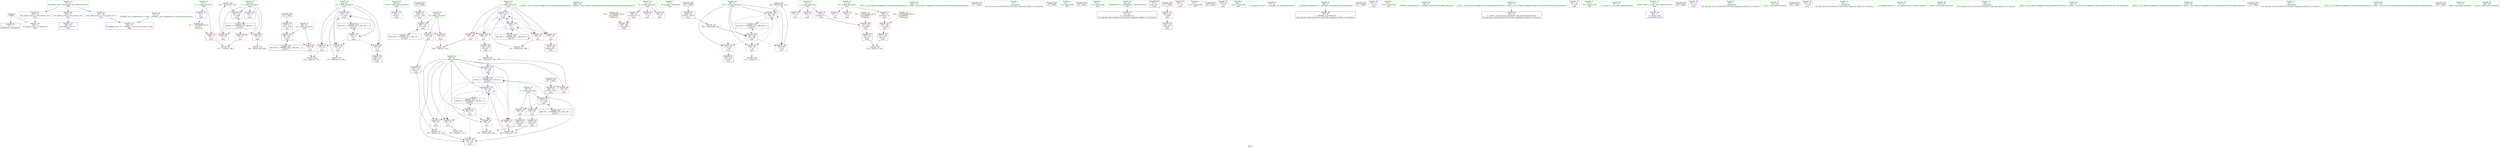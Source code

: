 digraph "SVFG" {
	label="SVFG";

	Node0x55c25c894290 [shape=record,color=grey,label="{NodeID: 0\nNullPtr}"];
	Node0x55c25c894290 -> Node0x55c25c8aca70[style=solid];
	Node0x55c25c894290 -> Node0x55c25c8ad430[style=solid];
	Node0x55c25c8b5a50 [shape=record,color=grey,label="{NodeID: 180\n234 = Binary(233, 168, )\n}"];
	Node0x55c25c8b5a50 -> Node0x55c25c8b31d0[style=solid];
	Node0x55c25c8ad620 [shape=record,color=red,label="{NodeID: 97\n132\<--92\n\<--i7\nmain\n}"];
	Node0x55c25c8ad620 -> Node0x55c25c8b6650[style=solid];
	Node0x55c25c895080 [shape=record,color=green,label="{NodeID: 14\n8\<--10\nn\<--n_field_insensitive\nGlob }"];
	Node0x55c25c895080 -> Node0x55c25c8afac0[style=solid];
	Node0x55c25c895080 -> Node0x55c25c8ad160[style=solid];
	Node0x55c25c8ad160 [shape=record,color=blue,label="{NodeID: 111\n8\<--9\nn\<--\nGlob }"];
	Node0x55c25c8ad160 -> Node0x55c25c8c22a0[style=dashed];
	Node0x55c25c8abb20 [shape=record,color=green,label="{NodeID: 28\n80\<--81\nretval\<--retval_field_insensitive\nmain\n}"];
	Node0x55c25c8abb20 -> Node0x55c25c8b25a0[style=solid];
	Node0x55c25c8b2dc0 [shape=record,color=blue,label="{NodeID: 125\n94\<--167\nj\<--inc\nmain\n}"];
	Node0x55c25c8b2dc0 -> Node0x55c25c8ad890[style=dashed];
	Node0x55c25c8b2dc0 -> Node0x55c25c8ad960[style=dashed];
	Node0x55c25c8b2dc0 -> Node0x55c25c8ada30[style=dashed];
	Node0x55c25c8b2dc0 -> Node0x55c25c8adb00[style=dashed];
	Node0x55c25c8b2dc0 -> Node0x55c25c8b2c20[style=dashed];
	Node0x55c25c8b2dc0 -> Node0x55c25c8b2dc0[style=dashed];
	Node0x55c25c8b2dc0 -> Node0x55c25c8c13a0[style=dashed];
	Node0x55c25c8ac770 [shape=record,color=green,label="{NodeID: 42\n206\<--207\n_ZNKSt7__cxx1112basic_stringIcSt11char_traitsIcESaIcEE4sizeEv\<--_ZNKSt7__cxx1112basic_stringIcSt11char_traitsIcESaIcEE4sizeEv_field_insensitive\n}"];
	Node0x55c25c8ae440 [shape=record,color=black,label="{NodeID: 56\n153\<--152\nidxprom16\<--\nmain\n}"];
	Node0x55c25c8ccca0 [shape=record,color=black,label="{NodeID: 236\n123 = PHI()\n}"];
	Node0x55c25c8ccca0 -> Node0x55c25c8ae030[style=solid];
	Node0x55c25c8aefa0 [shape=record,color=purple,label="{NodeID: 70\n188\<--14\narrayidx27\<--R\nmain\n}"];
	Node0x55c25c8aefa0 -> Node0x55c25c8acfc0[style=solid];
	Node0x55c25c8afb90 [shape=record,color=red,label="{NodeID: 84\n105\<--82\n\<--i\nmain\n}"];
	Node0x55c25c8afb90 -> Node0x55c25c8b64d0[style=solid];
	Node0x55c25c8933a0 [shape=record,color=green,label="{NodeID: 1\n7\<--1\n__dso_handle\<--dummyObj\nGlob }"];
	Node0x55c25c8b5bd0 [shape=record,color=grey,label="{NodeID: 181\n226 = Binary(225, 227, )\n}"];
	Node0x55c25c8b5bd0 -> Node0x55c25c8b3100[style=solid];
	Node0x55c25c8ad6f0 [shape=record,color=red,label="{NodeID: 98\n147\<--92\n\<--i7\nmain\n}"];
	Node0x55c25c8ad6f0 -> Node0x55c25c8ae2a0[style=solid];
	Node0x55c25c895150 [shape=record,color=green,label="{NodeID: 15\n11\<--13\nL\<--L_field_insensitive\nGlob }"];
	Node0x55c25c895150 -> Node0x55c25c8aeb90[style=solid];
	Node0x55c25c895150 -> Node0x55c25c8aec60[style=solid];
	Node0x55c25c895150 -> Node0x55c25c8aed30[style=solid];
	Node0x55c25c8ad230 [shape=record,color=blue,label="{NodeID: 112\n262\<--36\nllvm.global_ctors_0\<--\nGlob }"];
	Node0x55c25c8abbf0 [shape=record,color=green,label="{NodeID: 29\n82\<--83\ni\<--i_field_insensitive\nmain\n}"];
	Node0x55c25c8abbf0 -> Node0x55c25c8afb90[style=solid];
	Node0x55c25c8abbf0 -> Node0x55c25c8afc60[style=solid];
	Node0x55c25c8abbf0 -> Node0x55c25c8afd30[style=solid];
	Node0x55c25c8abbf0 -> Node0x55c25c8b2670[style=solid];
	Node0x55c25c8abbf0 -> Node0x55c25c8b31d0[style=solid];
	Node0x55c25c8b2e90 [shape=record,color=blue,label="{NodeID: 126\n92\<--173\ni7\<--inc22\nmain\n}"];
	Node0x55c25c8b2e90 -> Node0x55c25c8ad620[style=dashed];
	Node0x55c25c8b2e90 -> Node0x55c25c8ad6f0[style=dashed];
	Node0x55c25c8b2e90 -> Node0x55c25c8ad7c0[style=dashed];
	Node0x55c25c8b2e90 -> Node0x55c25c8b2e90[style=dashed];
	Node0x55c25c8b2e90 -> Node0x55c25c8c0ea0[style=dashed];
	Node0x55c25c8ac870 [shape=record,color=green,label="{NodeID: 43\n218\<--219\n_ZNSt7__cxx1112basic_stringIcSt11char_traitsIcESaIcEEixEm\<--_ZNSt7__cxx1112basic_stringIcSt11char_traitsIcESaIcEEixEm_field_insensitive\n}"];
	Node0x55c25c8ae510 [shape=record,color=black,label="{NodeID: 57\n156\<--155\nconv18\<--\nmain\n}"];
	Node0x55c25c8ae510 -> Node0x55c25c8b67d0[style=solid];
	Node0x55c25c8ccda0 [shape=record,color=black,label="{NodeID: 237\n177 = PHI()\n}"];
	Node0x55c25c8af070 [shape=record,color=purple,label="{NodeID: 71\n110\<--17\n\<--N\nmain\n}"];
	Node0x55c25c8afc60 [shape=record,color=red,label="{NodeID: 85\n199\<--82\n\<--i\nmain\n}"];
	Node0x55c25c8afc60 -> Node0x55c25c8b5450[style=solid];
	Node0x55c25c895800 [shape=record,color=green,label="{NodeID: 2\n9\<--1\n\<--dummyObj\nCan only get source location for instruction, argument, global var or function.}"];
	Node0x55c25c8b5d50 [shape=record,color=grey,label="{NodeID: 182\n196 = Binary(195, 194, )\n}"];
	Node0x55c25c8b5d50 -> Node0x55c25c8b2f60[style=solid];
	Node0x55c25c8ad7c0 [shape=record,color=red,label="{NodeID: 99\n172\<--92\n\<--i7\nmain\n}"];
	Node0x55c25c8ad7c0 -> Node0x55c25c8b58d0[style=solid];
	Node0x55c25c8ab160 [shape=record,color=green,label="{NodeID: 16\n14\<--16\nR\<--R_field_insensitive\nGlob }"];
	Node0x55c25c8ab160 -> Node0x55c25c8aee00[style=solid];
	Node0x55c25c8ab160 -> Node0x55c25c8aeed0[style=solid];
	Node0x55c25c8ab160 -> Node0x55c25c8aefa0[style=solid];
	Node0x55c25c8ad330 [shape=record,color=blue,label="{NodeID: 113\n263\<--37\nllvm.global_ctors_1\<--_GLOBAL__sub_I_lordmonsoon_0_0.cpp\nGlob }"];
	Node0x55c25c8abcc0 [shape=record,color=green,label="{NodeID: 30\n84\<--85\nv\<--v_field_insensitive\nmain\n}"];
	Node0x55c25c8abcc0 -> Node0x55c25c8afe00[style=solid];
	Node0x55c25c8abcc0 -> Node0x55c25c8afed0[style=solid];
	Node0x55c25c8abcc0 -> Node0x55c25c8affa0[style=solid];
	Node0x55c25c8abcc0 -> Node0x55c25c8b0070[style=solid];
	Node0x55c25c8abcc0 -> Node0x55c25c8b0140[style=solid];
	Node0x55c25c8abcc0 -> Node0x55c25c8b2740[style=solid];
	Node0x55c25c8abcc0 -> Node0x55c25c8b2b50[style=solid];
	Node0x55c25c8abcc0 -> Node0x55c25c8b2cf0[style=solid];
	Node0x55c25c8abcc0 -> Node0x55c25c8b2f60[style=solid];
	Node0x55c25c8b2f60 [shape=record,color=blue,label="{NodeID: 127\n84\<--196\nv\<--div\nmain\n}"];
	Node0x55c25c8b2f60 -> Node0x55c25c8affa0[style=dashed];
	Node0x55c25c8b2f60 -> Node0x55c25c8b0070[style=dashed];
	Node0x55c25c8b2f60 -> Node0x55c25c8b0140[style=dashed];
	Node0x55c25c8b2f60 -> Node0x55c25c8b2f60[style=dashed];
	Node0x55c25c8b2f60 -> Node0x55c25c8bfaa0[style=dashed];
	Node0x55c25c8ac970 [shape=record,color=green,label="{NodeID: 44\n37\<--257\n_GLOBAL__sub_I_lordmonsoon_0_0.cpp\<--_GLOBAL__sub_I_lordmonsoon_0_0.cpp_field_insensitive\n}"];
	Node0x55c25c8ac970 -> Node0x55c25c8ad330[style=solid];
	Node0x55c25c8ae5e0 [shape=record,color=black,label="{NodeID: 58\n160\<--159\nconv20\<--\nmain\n}"];
	Node0x55c25c8ae5e0 -> Node0x55c25c8b5ed0[style=solid];
	Node0x55c25c8cce70 [shape=record,color=black,label="{NodeID: 238\n47 = PHI()\n}"];
	Node0x55c25c8af140 [shape=record,color=purple,label="{NodeID: 72\n116\<--17\n\<--N\nmain\n}"];
	Node0x55c25c8afd30 [shape=record,color=red,label="{NodeID: 86\n233\<--82\n\<--i\nmain\n}"];
	Node0x55c25c8afd30 -> Node0x55c25c8b5a50[style=solid];
	Node0x55c25c8945b0 [shape=record,color=green,label="{NodeID: 3\n23\<--1\n.str\<--dummyObj\nGlob }"];
	Node0x55c25c8b5ed0 [shape=record,color=grey,label="{NodeID: 183\n162 = Binary(161, 160, )\n}"];
	Node0x55c25c8b5ed0 -> Node0x55c25c8b2cf0[style=solid];
	Node0x55c25c8ad890 [shape=record,color=red,label="{NodeID: 100\n143\<--94\n\<--j\nmain\n}"];
	Node0x55c25c8ad890 -> Node0x55c25c8b6350[style=solid];
	Node0x55c25c8ab1f0 [shape=record,color=green,label="{NodeID: 17\n17\<--19\nN\<--N_field_insensitive\nGlob }"];
	Node0x55c25c8ab1f0 -> Node0x55c25c8af070[style=solid];
	Node0x55c25c8ab1f0 -> Node0x55c25c8af140[style=solid];
	Node0x55c25c8ab1f0 -> Node0x55c25c8af210[style=solid];
	Node0x55c25c8ad430 [shape=record,color=blue, style = dotted,label="{NodeID: 114\n264\<--3\nllvm.global_ctors_2\<--dummyVal\nGlob }"];
	Node0x55c25c8abd90 [shape=record,color=green,label="{NodeID: 31\n86\<--87\na\<--a_field_insensitive\nmain\n}"];
	Node0x55c25c8abd90 -> Node0x55c25c8b0210[style=solid];
	Node0x55c25c8abd90 -> Node0x55c25c8b2810[style=solid];
	Node0x55c25c8b3030 [shape=record,color=blue,label="{NodeID: 128\n96\<--209\ni32\<--sub\nmain\n}"];
	Node0x55c25c8b3030 -> Node0x55c25c8adbd0[style=dashed];
	Node0x55c25c8b3030 -> Node0x55c25c8adca0[style=dashed];
	Node0x55c25c8b3030 -> Node0x55c25c8acd50[style=dashed];
	Node0x55c25c8b3030 -> Node0x55c25c8b3100[style=dashed];
	Node0x55c25c8b3030 -> Node0x55c25c8c18a0[style=dashed];
	Node0x55c25c8aca70 [shape=record,color=black,label="{NodeID: 45\n2\<--3\ndummyVal\<--dummyVal\n}"];
	Node0x55c25c8ae6b0 [shape=record,color=black,label="{NodeID: 59\n186\<--185\nconv26\<--\nmain\n}"];
	Node0x55c25c8ae6b0 -> Node0x55c25c8b6050[style=solid];
	Node0x55c25c8ccf40 [shape=record,color=black,label="{NodeID: 239\n68 = PHI()\n}"];
	Node0x55c25c8af210 [shape=record,color=purple,label="{NodeID: 73\n149\<--17\narrayidx\<--N\nmain\n}"];
	Node0x55c25c8af210 -> Node0x55c25c8ace20[style=solid];
	Node0x55c25c8afe00 [shape=record,color=red,label="{NodeID: 87\n136\<--84\n\<--v\nmain\n}"];
	Node0x55c25c8afe00 -> Node0x55c25c8b55d0[style=solid];
	Node0x55c25c895bd0 [shape=record,color=green,label="{NodeID: 4\n25\<--1\n.str.2\<--dummyObj\nGlob }"];
	Node0x55c25c8b6050 [shape=record,color=grey,label="{NodeID: 184\n187 = Binary(184, 186, )\n}"];
	Node0x55c25c8ad960 [shape=record,color=red,label="{NodeID: 101\n152\<--94\n\<--j\nmain\n}"];
	Node0x55c25c8ad960 -> Node0x55c25c8ae440[style=solid];
	Node0x55c25c8ab280 [shape=record,color=green,label="{NodeID: 18\n20\<--22\n_Z3ansB5cxx11\<--_Z3ansB5cxx11_field_insensitive\nGlob }"];
	Node0x55c25c8ab280 -> Node0x55c25c8acc40[style=solid];
	Node0x55c25c8bf5a0 [shape=record,color=black,label="{NodeID: 198\nMR_6V_3 = PHI(MR_6V_4, MR_6V_2, )\npts\{83 \}\n}"];
	Node0x55c25c8bf5a0 -> Node0x55c25c8afb90[style=dashed];
	Node0x55c25c8bf5a0 -> Node0x55c25c8afc60[style=dashed];
	Node0x55c25c8bf5a0 -> Node0x55c25c8afd30[style=dashed];
	Node0x55c25c8bf5a0 -> Node0x55c25c8b31d0[style=dashed];
	Node0x55c25c8b25a0 [shape=record,color=blue,label="{NodeID: 115\n80\<--9\nretval\<--\nmain\n}"];
	Node0x55c25c8abe60 [shape=record,color=green,label="{NodeID: 32\n88\<--89\nb\<--b_field_insensitive\nmain\n}"];
	Node0x55c25c8abe60 -> Node0x55c25c8b02e0[style=solid];
	Node0x55c25c8abe60 -> Node0x55c25c8b03b0[style=solid];
	Node0x55c25c8abe60 -> Node0x55c25c8b28e0[style=solid];
	Node0x55c25c8b3100 [shape=record,color=blue,label="{NodeID: 129\n96\<--226\ni32\<--dec\nmain\n}"];
	Node0x55c25c8b3100 -> Node0x55c25c8adbd0[style=dashed];
	Node0x55c25c8b3100 -> Node0x55c25c8adca0[style=dashed];
	Node0x55c25c8b3100 -> Node0x55c25c8acd50[style=dashed];
	Node0x55c25c8b3100 -> Node0x55c25c8b3100[style=dashed];
	Node0x55c25c8b3100 -> Node0x55c25c8c18a0[style=dashed];
	Node0x55c25c8acb70 [shape=record,color=black,label="{NodeID: 46\n79\<--9\nmain_ret\<--\nmain\n}"];
	Node0x55c25c8ae780 [shape=record,color=black,label="{NodeID: 60\n194\<--193\nconv29\<--\nmain\n}"];
	Node0x55c25c8ae780 -> Node0x55c25c8b5d50[style=solid];
	Node0x55c25c8cd040 [shape=record,color=black,label="{NodeID: 240\n217 = PHI()\n}"];
	Node0x55c25c8cd040 -> Node0x55c25c8ad090[style=solid];
	Node0x55c25c8af2e0 [shape=record,color=purple,label="{NodeID: 74\n99\<--23\n\<--.str\nmain\n}"];
	Node0x55c25c8afed0 [shape=record,color=red,label="{NodeID: 88\n161\<--84\n\<--v\nmain\n}"];
	Node0x55c25c8afed0 -> Node0x55c25c8b5ed0[style=solid];
	Node0x55c25c895c60 [shape=record,color=green,label="{NodeID: 5\n27\<--1\n.str.3\<--dummyObj\nGlob }"];
	Node0x55c25c8b61d0 [shape=record,color=grey,label="{NodeID: 185\n213 = cmp(212, 9, )\n}"];
	Node0x55c25c8ada30 [shape=record,color=red,label="{NodeID: 102\n159\<--94\n\<--j\nmain\n}"];
	Node0x55c25c8ada30 -> Node0x55c25c8ae5e0[style=solid];
	Node0x55c25c8ab310 [shape=record,color=green,label="{NodeID: 19\n35\<--39\nllvm.global_ctors\<--llvm.global_ctors_field_insensitive\nGlob }"];
	Node0x55c25c8ab310 -> Node0x55c25c8af7c0[style=solid];
	Node0x55c25c8ab310 -> Node0x55c25c8af8c0[style=solid];
	Node0x55c25c8ab310 -> Node0x55c25c8af9c0[style=solid];
	Node0x55c25c8bfaa0 [shape=record,color=black,label="{NodeID: 199\nMR_8V_2 = PHI(MR_8V_9, MR_8V_1, )\npts\{85 \}\n}"];
	Node0x55c25c8bfaa0 -> Node0x55c25c8b2740[style=dashed];
	Node0x55c25c8b2670 [shape=record,color=blue,label="{NodeID: 116\n82\<--9\ni\<--\nmain\n}"];
	Node0x55c25c8b2670 -> Node0x55c25c8bf5a0[style=dashed];
	Node0x55c25c8abf30 [shape=record,color=green,label="{NodeID: 33\n90\<--91\nc\<--c_field_insensitive\nmain\n}"];
	Node0x55c25c8abf30 -> Node0x55c25c8b0480[style=solid];
	Node0x55c25c8abf30 -> Node0x55c25c8ad550[style=solid];
	Node0x55c25c8abf30 -> Node0x55c25c8b29b0[style=solid];
	Node0x55c25c8b31d0 [shape=record,color=blue,label="{NodeID: 130\n82\<--234\ni\<--inc46\nmain\n}"];
	Node0x55c25c8b31d0 -> Node0x55c25c8bf5a0[style=dashed];
	Node0x55c25c8acc40 [shape=record,color=black,label="{NodeID: 47\n21\<--20\n\<--_Z3ansB5cxx11\nCan only get source location for instruction, argument, global var or function.}"];
	Node0x55c25c8ae850 [shape=record,color=black,label="{NodeID: 61\n208\<--205\nconv34\<--call33\nmain\n}"];
	Node0x55c25c8ae850 -> Node0x55c25c8b52d0[style=solid];
	Node0x55c25c8cd1a0 [shape=record,color=black,label="{NodeID: 241\n223 = PHI()\n}"];
	Node0x55c25c8af3b0 [shape=record,color=purple,label="{NodeID: 75\n109\<--25\n\<--.str.2\nmain\n}"];
	Node0x55c25c8affa0 [shape=record,color=red,label="{NodeID: 89\n181\<--84\n\<--v\nmain\n}"];
	Node0x55c25c8affa0 -> Node0x55c25c8b6950[style=solid];
	Node0x55c25c8946e0 [shape=record,color=green,label="{NodeID: 6\n29\<--1\n.str.4\<--dummyObj\nGlob }"];
	Node0x55c25c8b6350 [shape=record,color=grey,label="{NodeID: 186\n145 = cmp(143, 144, )\n}"];
	Node0x55c25c8adb00 [shape=record,color=red,label="{NodeID: 103\n166\<--94\n\<--j\nmain\n}"];
	Node0x55c25c8adb00 -> Node0x55c25c8b5750[style=solid];
	Node0x55c25c8ab3e0 [shape=record,color=green,label="{NodeID: 20\n40\<--41\n__cxx_global_var_init\<--__cxx_global_var_init_field_insensitive\n}"];
	Node0x55c25c8bffa0 [shape=record,color=black,label="{NodeID: 200\nMR_10V_2 = PHI(MR_10V_3, MR_10V_1, )\npts\{87 \}\n}"];
	Node0x55c25c8bffa0 -> Node0x55c25c8b2810[style=dashed];
	Node0x55c25c8b2740 [shape=record,color=blue,label="{NodeID: 117\n84\<--115\nv\<--\nmain\n}"];
	Node0x55c25c8b2740 -> Node0x55c25c8afe00[style=dashed];
	Node0x55c25c8b2740 -> Node0x55c25c8affa0[style=dashed];
	Node0x55c25c8b2740 -> Node0x55c25c8b0070[style=dashed];
	Node0x55c25c8b2740 -> Node0x55c25c8b0140[style=dashed];
	Node0x55c25c8b2740 -> Node0x55c25c8b2b50[style=dashed];
	Node0x55c25c8b2740 -> Node0x55c25c8b2f60[style=dashed];
	Node0x55c25c8b2740 -> Node0x55c25c8bfaa0[style=dashed];
	Node0x55c25c8ac000 [shape=record,color=green,label="{NodeID: 34\n92\<--93\ni7\<--i7_field_insensitive\nmain\n}"];
	Node0x55c25c8ac000 -> Node0x55c25c8ad620[style=solid];
	Node0x55c25c8ac000 -> Node0x55c25c8ad6f0[style=solid];
	Node0x55c25c8ac000 -> Node0x55c25c8ad7c0[style=solid];
	Node0x55c25c8ac000 -> Node0x55c25c8b2a80[style=solid];
	Node0x55c25c8ac000 -> Node0x55c25c8b2e90[style=solid];
	Node0x55c25c8add60 [shape=record,color=black,label="{NodeID: 48\n48\<--49\n\<--_ZNSt8ios_base4InitD1Ev\nCan only get source location for instruction, argument, global var or function.}"];
	Node0x55c25c8ae920 [shape=record,color=black,label="{NodeID: 62\n216\<--215\nconv38\<--\nmain\n}"];
	Node0x55c25c8cd270 [shape=record,color=black,label="{NodeID: 242\n231 = PHI()\n}"];
	Node0x55c25c8af480 [shape=record,color=purple,label="{NodeID: 76\n176\<--27\n\<--.str.3\nmain\n}"];
	Node0x55c25c8b0070 [shape=record,color=red,label="{NodeID: 90\n184\<--84\n\<--v\nmain\n}"];
	Node0x55c25c8b0070 -> Node0x55c25c8b6050[style=solid];
	Node0x55c25c894770 [shape=record,color=green,label="{NodeID: 7\n31\<--1\n.str.5\<--dummyObj\nGlob }"];
	Node0x55c25c8b64d0 [shape=record,color=grey,label="{NodeID: 187\n107 = cmp(105, 106, )\n}"];
	Node0x55c25c8adbd0 [shape=record,color=red,label="{NodeID: 104\n212\<--96\n\<--i32\nmain\n}"];
	Node0x55c25c8adbd0 -> Node0x55c25c8b61d0[style=solid];
	Node0x55c25c8ab4b0 [shape=record,color=green,label="{NodeID: 21\n44\<--45\n_ZNSt8ios_base4InitC1Ev\<--_ZNSt8ios_base4InitC1Ev_field_insensitive\n}"];
	Node0x55c25c8c04a0 [shape=record,color=black,label="{NodeID: 201\nMR_12V_2 = PHI(MR_12V_3, MR_12V_1, )\npts\{89 \}\n}"];
	Node0x55c25c8c04a0 -> Node0x55c25c8b28e0[style=dashed];
	Node0x55c25c8b2810 [shape=record,color=blue,label="{NodeID: 118\n86\<--120\na\<--conv\nmain\n}"];
	Node0x55c25c8b2810 -> Node0x55c25c8b0210[style=dashed];
	Node0x55c25c8b2810 -> Node0x55c25c8bffa0[style=dashed];
	Node0x55c25c8ac0d0 [shape=record,color=green,label="{NodeID: 35\n94\<--95\nj\<--j_field_insensitive\nmain\n}"];
	Node0x55c25c8ac0d0 -> Node0x55c25c8ad890[style=solid];
	Node0x55c25c8ac0d0 -> Node0x55c25c8ad960[style=solid];
	Node0x55c25c8ac0d0 -> Node0x55c25c8ada30[style=solid];
	Node0x55c25c8ac0d0 -> Node0x55c25c8adb00[style=solid];
	Node0x55c25c8ac0d0 -> Node0x55c25c8b2c20[style=solid];
	Node0x55c25c8ac0d0 -> Node0x55c25c8b2dc0[style=solid];
	Node0x55c25c8ade60 [shape=record,color=black,label="{NodeID: 49\n69\<--70\n\<--_ZNSt7__cxx1112basic_stringIcSt11char_traitsIcESaIcEED1Ev\nCan only get source location for instruction, argument, global var or function.}"];
	Node0x55c25c8ae9f0 [shape=record,color=black,label="{NodeID: 63\n221\<--220\nconv40\<--\nmain\n}"];
	Node0x55c25c8cd340 [shape=record,color=black,label="{NodeID: 243\n127 = PHI()\n}"];
	Node0x55c25c8cd340 -> Node0x55c25c8ae100[style=solid];
	Node0x55c25c8af550 [shape=record,color=purple,label="{NodeID: 77\n201\<--29\n\<--.str.4\nmain\n}"];
	Node0x55c25c8b0140 [shape=record,color=red,label="{NodeID: 91\n195\<--84\n\<--v\nmain\n}"];
	Node0x55c25c8b0140 -> Node0x55c25c8b5d50[style=solid];
	Node0x55c25c895930 [shape=record,color=green,label="{NodeID: 8\n33\<--1\n.str.6\<--dummyObj\nGlob }"];
	Node0x55c25c8b6650 [shape=record,color=grey,label="{NodeID: 188\n134 = cmp(132, 133, )\n}"];
	Node0x55c25c8adca0 [shape=record,color=red,label="{NodeID: 105\n215\<--96\n\<--i32\nmain\n}"];
	Node0x55c25c8adca0 -> Node0x55c25c8ae920[style=solid];
	Node0x55c25c8ab580 [shape=record,color=green,label="{NodeID: 22\n50\<--51\n__cxa_atexit\<--__cxa_atexit_field_insensitive\n}"];
	Node0x55c25c8c09a0 [shape=record,color=black,label="{NodeID: 202\nMR_14V_2 = PHI(MR_14V_3, MR_14V_1, )\npts\{91 \}\n}"];
	Node0x55c25c8c09a0 -> Node0x55c25c8b29b0[style=dashed];
	Node0x55c25c8b28e0 [shape=record,color=blue,label="{NodeID: 119\n88\<--124\nb\<--conv4\nmain\n}"];
	Node0x55c25c8b28e0 -> Node0x55c25c8b02e0[style=dashed];
	Node0x55c25c8b28e0 -> Node0x55c25c8b03b0[style=dashed];
	Node0x55c25c8b28e0 -> Node0x55c25c8c04a0[style=dashed];
	Node0x55c25c8ac1a0 [shape=record,color=green,label="{NodeID: 36\n96\<--97\ni32\<--i32_field_insensitive\nmain\n}"];
	Node0x55c25c8ac1a0 -> Node0x55c25c8adbd0[style=solid];
	Node0x55c25c8ac1a0 -> Node0x55c25c8adca0[style=solid];
	Node0x55c25c8ac1a0 -> Node0x55c25c8acd50[style=solid];
	Node0x55c25c8ac1a0 -> Node0x55c25c8b3030[style=solid];
	Node0x55c25c8ac1a0 -> Node0x55c25c8b3100[style=solid];
	Node0x55c25c8adf60 [shape=record,color=black,label="{NodeID: 50\n120\<--117\nconv\<--call2\nmain\n}"];
	Node0x55c25c8adf60 -> Node0x55c25c8b2810[style=solid];
	Node0x55c25c8aeac0 [shape=record,color=purple,label="{NodeID: 64\n46\<--4\n\<--_ZStL8__ioinit\n__cxx_global_var_init\n}"];
	Node0x55c25c8cd4a0 [shape=record,color=black,label="{NodeID: 244\n190 = PHI()\n}"];
	Node0x55c25c8af620 [shape=record,color=purple,label="{NodeID: 78\n222\<--31\n\<--.str.5\nmain\n}"];
	Node0x55c25c8b52d0 [shape=record,color=grey,label="{NodeID: 175\n209 = Binary(208, 168, )\n}"];
	Node0x55c25c8b52d0 -> Node0x55c25c8b3030[style=solid];
	Node0x55c25c8b0210 [shape=record,color=red,label="{NodeID: 92\n133\<--86\n\<--a\nmain\n}"];
	Node0x55c25c8b0210 -> Node0x55c25c8b6650[style=solid];
	Node0x55c25c8959c0 [shape=record,color=green,label="{NodeID: 9\n36\<--1\n\<--dummyObj\nCan only get source location for instruction, argument, global var or function.}"];
	Node0x55c25c8b67d0 [shape=record,color=grey,label="{NodeID: 189\n157 = cmp(151, 156, )\n}"];
	Node0x55c25c8acd50 [shape=record,color=red,label="{NodeID: 106\n225\<--96\n\<--i32\nmain\n}"];
	Node0x55c25c8acd50 -> Node0x55c25c8b5bd0[style=solid];
	Node0x55c25c8ab650 [shape=record,color=green,label="{NodeID: 23\n49\<--55\n_ZNSt8ios_base4InitD1Ev\<--_ZNSt8ios_base4InitD1Ev_field_insensitive\n}"];
	Node0x55c25c8ab650 -> Node0x55c25c8add60[style=solid];
	Node0x55c25c8c0ea0 [shape=record,color=black,label="{NodeID: 203\nMR_16V_2 = PHI(MR_16V_4, MR_16V_1, )\npts\{93 \}\n}"];
	Node0x55c25c8c0ea0 -> Node0x55c25c8b2a80[style=dashed];
	Node0x55c25c8b29b0 [shape=record,color=blue,label="{NodeID: 120\n90\<--128\nc\<--conv6\nmain\n}"];
	Node0x55c25c8b29b0 -> Node0x55c25c8b0480[style=dashed];
	Node0x55c25c8b29b0 -> Node0x55c25c8ad550[style=dashed];
	Node0x55c25c8b29b0 -> Node0x55c25c8c09a0[style=dashed];
	Node0x55c25c8ac270 [shape=record,color=green,label="{NodeID: 37\n101\<--102\nscanf\<--scanf_field_insensitive\n}"];
	Node0x55c25c8c35a0 [shape=record,color=yellow,style=double,label="{NodeID: 217\n22V_1 = ENCHI(MR_22V_0)\npts\{130000 \}\nFun[main]}"];
	Node0x55c25c8c35a0 -> Node0x55c25c8acef0[style=dashed];
	Node0x55c25c8ae030 [shape=record,color=black,label="{NodeID: 51\n124\<--123\nconv4\<--call3\nmain\n}"];
	Node0x55c25c8ae030 -> Node0x55c25c8b28e0[style=solid];
	Node0x55c25c8aeb90 [shape=record,color=purple,label="{NodeID: 65\n111\<--11\n\<--L\nmain\n}"];
	Node0x55c25c8cd570 [shape=record,color=black,label="{NodeID: 245\n202 = PHI()\n}"];
	Node0x55c25c8af6f0 [shape=record,color=purple,label="{NodeID: 79\n230\<--33\n\<--.str.6\nmain\n}"];
	Node0x55c25c8b5450 [shape=record,color=grey,label="{NodeID: 176\n200 = Binary(199, 168, )\n}"];
	Node0x55c25c8b02e0 [shape=record,color=red,label="{NodeID: 93\n137\<--88\n\<--b\nmain\n}"];
	Node0x55c25c8b02e0 -> Node0x55c25c8ae1d0[style=solid];
	Node0x55c25c895a50 [shape=record,color=green,label="{NodeID: 10\n115\<--1\n\<--dummyObj\nCan only get source location for instruction, argument, global var or function.}"];
	Node0x55c25c8b6950 [shape=record,color=grey,label="{NodeID: 190\n182 = cmp(181, 115, )\n}"];
	Node0x55c25c8ace20 [shape=record,color=red,label="{NodeID: 107\n150\<--149\n\<--arrayidx\nmain\n}"];
	Node0x55c25c8ace20 -> Node0x55c25c8ae370[style=solid];
	Node0x55c25c8ab720 [shape=record,color=green,label="{NodeID: 24\n62\<--63\n__cxx_global_var_init.1\<--__cxx_global_var_init.1_field_insensitive\n}"];
	Node0x55c25c8c13a0 [shape=record,color=black,label="{NodeID: 204\nMR_18V_2 = PHI(MR_18V_3, MR_18V_1, )\npts\{95 \}\n}"];
	Node0x55c25c8c13a0 -> Node0x55c25c8b2c20[style=dashed];
	Node0x55c25c8c13a0 -> Node0x55c25c8c13a0[style=dashed];
	Node0x55c25c8b2a80 [shape=record,color=blue,label="{NodeID: 121\n92\<--9\ni7\<--\nmain\n}"];
	Node0x55c25c8b2a80 -> Node0x55c25c8ad620[style=dashed];
	Node0x55c25c8b2a80 -> Node0x55c25c8ad6f0[style=dashed];
	Node0x55c25c8b2a80 -> Node0x55c25c8ad7c0[style=dashed];
	Node0x55c25c8b2a80 -> Node0x55c25c8b2e90[style=dashed];
	Node0x55c25c8b2a80 -> Node0x55c25c8c0ea0[style=dashed];
	Node0x55c25c8ac370 [shape=record,color=green,label="{NodeID: 38\n118\<--119\nstrlen\<--strlen_field_insensitive\n}"];
	Node0x55c25c8c3680 [shape=record,color=yellow,style=double,label="{NodeID: 218\n24V_1 = ENCHI(MR_24V_0)\npts\{160000 \}\nFun[main]}"];
	Node0x55c25c8c3680 -> Node0x55c25c8acfc0[style=dashed];
	Node0x55c25c8ae100 [shape=record,color=black,label="{NodeID: 52\n128\<--127\nconv6\<--call5\nmain\n}"];
	Node0x55c25c8ae100 -> Node0x55c25c8b29b0[style=solid];
	Node0x55c25c8aec60 [shape=record,color=purple,label="{NodeID: 66\n122\<--11\n\<--L\nmain\n}"];
	Node0x55c25c8cd640 [shape=record,color=black,label="{NodeID: 246\n205 = PHI()\n}"];
	Node0x55c25c8cd640 -> Node0x55c25c8ae850[style=solid];
	Node0x55c25c8af7c0 [shape=record,color=purple,label="{NodeID: 80\n262\<--35\nllvm.global_ctors_0\<--llvm.global_ctors\nGlob }"];
	Node0x55c25c8af7c0 -> Node0x55c25c8ad230[style=solid];
	Node0x55c25c8b55d0 [shape=record,color=grey,label="{NodeID: 177\n139 = Binary(136, 138, )\n}"];
	Node0x55c25c8b55d0 -> Node0x55c25c8b2b50[style=solid];
	Node0x55c25c8b03b0 [shape=record,color=red,label="{NodeID: 94\n144\<--88\n\<--b\nmain\n}"];
	Node0x55c25c8b03b0 -> Node0x55c25c8b6350[style=solid];
	Node0x55c25c895ae0 [shape=record,color=green,label="{NodeID: 11\n168\<--1\n\<--dummyObj\nCan only get source location for instruction, argument, global var or function.}"];
	Node0x55c25c8acef0 [shape=record,color=red,label="{NodeID: 108\n155\<--154\n\<--arrayidx17\nmain\n}"];
	Node0x55c25c8acef0 -> Node0x55c25c8ae510[style=solid];
	Node0x55c25c8ab820 [shape=record,color=green,label="{NodeID: 25\n66\<--67\n_ZNSt7__cxx1112basic_stringIcSt11char_traitsIcESaIcEEC1Ev\<--_ZNSt7__cxx1112basic_stringIcSt11char_traitsIcESaIcEEC1Ev_field_insensitive\n}"];
	Node0x55c25c8c18a0 [shape=record,color=black,label="{NodeID: 205\nMR_20V_2 = PHI(MR_20V_4, MR_20V_1, )\npts\{97 \}\n}"];
	Node0x55c25c8c18a0 -> Node0x55c25c8b3030[style=dashed];
	Node0x55c25c8b2b50 [shape=record,color=blue,label="{NodeID: 122\n84\<--139\nv\<--mul\nmain\n}"];
	Node0x55c25c8b2b50 -> Node0x55c25c8b0960[style=dashed];
	Node0x55c25c8ac470 [shape=record,color=green,label="{NodeID: 39\n178\<--179\n_ZNSt7__cxx1112basic_stringIcSt11char_traitsIcESaIcEEaSEPKc\<--_ZNSt7__cxx1112basic_stringIcSt11char_traitsIcESaIcEEaSEPKc_field_insensitive\n}"];
	Node0x55c25c8c3760 [shape=record,color=yellow,style=double,label="{NodeID: 219\n26V_1 = ENCHI(MR_26V_0)\npts\{190000 \}\nFun[main]}"];
	Node0x55c25c8c3760 -> Node0x55c25c8ace20[style=dashed];
	Node0x55c25c8ae1d0 [shape=record,color=black,label="{NodeID: 53\n138\<--137\nconv11\<--\nmain\n}"];
	Node0x55c25c8ae1d0 -> Node0x55c25c8b55d0[style=solid];
	Node0x55c25c8cc940 [shape=record,color=black,label="{NodeID: 233\n113 = PHI()\n}"];
	Node0x55c25c8aed30 [shape=record,color=purple,label="{NodeID: 67\n154\<--11\narrayidx17\<--L\nmain\n}"];
	Node0x55c25c8aed30 -> Node0x55c25c8acef0[style=solid];
	Node0x55c25c8af8c0 [shape=record,color=purple,label="{NodeID: 81\n263\<--35\nllvm.global_ctors_1\<--llvm.global_ctors\nGlob }"];
	Node0x55c25c8af8c0 -> Node0x55c25c8ad330[style=solid];
	Node0x55c25c8b5750 [shape=record,color=grey,label="{NodeID: 178\n167 = Binary(166, 168, )\n}"];
	Node0x55c25c8b5750 -> Node0x55c25c8b2dc0[style=solid];
	Node0x55c25c8b0480 [shape=record,color=red,label="{NodeID: 95\n185\<--90\n\<--c\nmain\n}"];
	Node0x55c25c8b0480 -> Node0x55c25c8ae6b0[style=solid];
	Node0x55c25c894ee0 [shape=record,color=green,label="{NodeID: 12\n227\<--1\n\<--dummyObj\nCan only get source location for instruction, argument, global var or function.}"];
	Node0x55c25c8b0960 [shape=record,color=black,label="{NodeID: 192\nMR_8V_6 = PHI(MR_8V_8, MR_8V_5, )\npts\{85 \}\n}"];
	Node0x55c25c8b0960 -> Node0x55c25c8afe00[style=dashed];
	Node0x55c25c8b0960 -> Node0x55c25c8afed0[style=dashed];
	Node0x55c25c8b0960 -> Node0x55c25c8affa0[style=dashed];
	Node0x55c25c8b0960 -> Node0x55c25c8b0070[style=dashed];
	Node0x55c25c8b0960 -> Node0x55c25c8b0140[style=dashed];
	Node0x55c25c8b0960 -> Node0x55c25c8b2b50[style=dashed];
	Node0x55c25c8b0960 -> Node0x55c25c8b2cf0[style=dashed];
	Node0x55c25c8b0960 -> Node0x55c25c8b2f60[style=dashed];
	Node0x55c25c8b0960 -> Node0x55c25c8b0960[style=dashed];
	Node0x55c25c8b0960 -> Node0x55c25c8bfaa0[style=dashed];
	Node0x55c25c8acfc0 [shape=record,color=red,label="{NodeID: 109\n189\<--188\n\<--arrayidx27\nmain\n}"];
	Node0x55c25c8ab920 [shape=record,color=green,label="{NodeID: 26\n70\<--74\n_ZNSt7__cxx1112basic_stringIcSt11char_traitsIcESaIcEED1Ev\<--_ZNSt7__cxx1112basic_stringIcSt11char_traitsIcESaIcEED1Ev_field_insensitive\n}"];
	Node0x55c25c8ab920 -> Node0x55c25c8ade60[style=solid];
	Node0x55c25c8b2c20 [shape=record,color=blue,label="{NodeID: 123\n94\<--9\nj\<--\nmain\n}"];
	Node0x55c25c8b2c20 -> Node0x55c25c8ad890[style=dashed];
	Node0x55c25c8b2c20 -> Node0x55c25c8ad960[style=dashed];
	Node0x55c25c8b2c20 -> Node0x55c25c8ada30[style=dashed];
	Node0x55c25c8b2c20 -> Node0x55c25c8adb00[style=dashed];
	Node0x55c25c8b2c20 -> Node0x55c25c8b2c20[style=dashed];
	Node0x55c25c8b2c20 -> Node0x55c25c8b2dc0[style=dashed];
	Node0x55c25c8b2c20 -> Node0x55c25c8c13a0[style=dashed];
	Node0x55c25c8ac570 [shape=record,color=green,label="{NodeID: 40\n191\<--192\n_ZNSt7__cxx1112basic_stringIcSt11char_traitsIcESaIcEEpLEc\<--_ZNSt7__cxx1112basic_stringIcSt11char_traitsIcESaIcEEpLEc_field_insensitive\n}"];
	Node0x55c25c8ae2a0 [shape=record,color=black,label="{NodeID: 54\n148\<--147\nidxprom\<--\nmain\n}"];
	Node0x55c25c8cca40 [shape=record,color=black,label="{NodeID: 234\n100 = PHI()\n}"];
	Node0x55c25c8aee00 [shape=record,color=purple,label="{NodeID: 68\n112\<--14\n\<--R\nmain\n}"];
	Node0x55c25c8af9c0 [shape=record,color=purple,label="{NodeID: 82\n264\<--35\nllvm.global_ctors_2\<--llvm.global_ctors\nGlob }"];
	Node0x55c25c8af9c0 -> Node0x55c25c8ad430[style=solid];
	Node0x55c25c8b58d0 [shape=record,color=grey,label="{NodeID: 179\n173 = Binary(172, 168, )\n}"];
	Node0x55c25c8b58d0 -> Node0x55c25c8b2e90[style=solid];
	Node0x55c25c8ad550 [shape=record,color=red,label="{NodeID: 96\n193\<--90\n\<--c\nmain\n}"];
	Node0x55c25c8ad550 -> Node0x55c25c8ae780[style=solid];
	Node0x55c25c894fb0 [shape=record,color=green,label="{NodeID: 13\n4\<--6\n_ZStL8__ioinit\<--_ZStL8__ioinit_field_insensitive\nGlob }"];
	Node0x55c25c894fb0 -> Node0x55c25c8aeac0[style=solid];
	Node0x55c25c8ad090 [shape=record,color=red,label="{NodeID: 110\n220\<--217\n\<--call39\nmain\n}"];
	Node0x55c25c8ad090 -> Node0x55c25c8ae9f0[style=solid];
	Node0x55c25c8aba20 [shape=record,color=green,label="{NodeID: 27\n77\<--78\nmain\<--main_field_insensitive\n}"];
	Node0x55c25c8c22a0 [shape=record,color=yellow,style=double,label="{NodeID: 207\n2V_1 = ENCHI(MR_2V_0)\npts\{10 \}\nFun[main]}"];
	Node0x55c25c8c22a0 -> Node0x55c25c8afac0[style=dashed];
	Node0x55c25c8b2cf0 [shape=record,color=blue,label="{NodeID: 124\n84\<--162\nv\<--add\nmain\n}"];
	Node0x55c25c8b2cf0 -> Node0x55c25c8b0960[style=dashed];
	Node0x55c25c8ac670 [shape=record,color=green,label="{NodeID: 41\n203\<--204\nprintf\<--printf_field_insensitive\n}"];
	Node0x55c25c8ae370 [shape=record,color=black,label="{NodeID: 55\n151\<--150\nconv15\<--\nmain\n}"];
	Node0x55c25c8ae370 -> Node0x55c25c8b67d0[style=solid];
	Node0x55c25c8ccb40 [shape=record,color=black,label="{NodeID: 235\n117 = PHI()\n}"];
	Node0x55c25c8ccb40 -> Node0x55c25c8adf60[style=solid];
	Node0x55c25c8aeed0 [shape=record,color=purple,label="{NodeID: 69\n126\<--14\n\<--R\nmain\n}"];
	Node0x55c25c8afac0 [shape=record,color=red,label="{NodeID: 83\n106\<--8\n\<--n\nmain\n}"];
	Node0x55c25c8afac0 -> Node0x55c25c8b64d0[style=solid];
}
